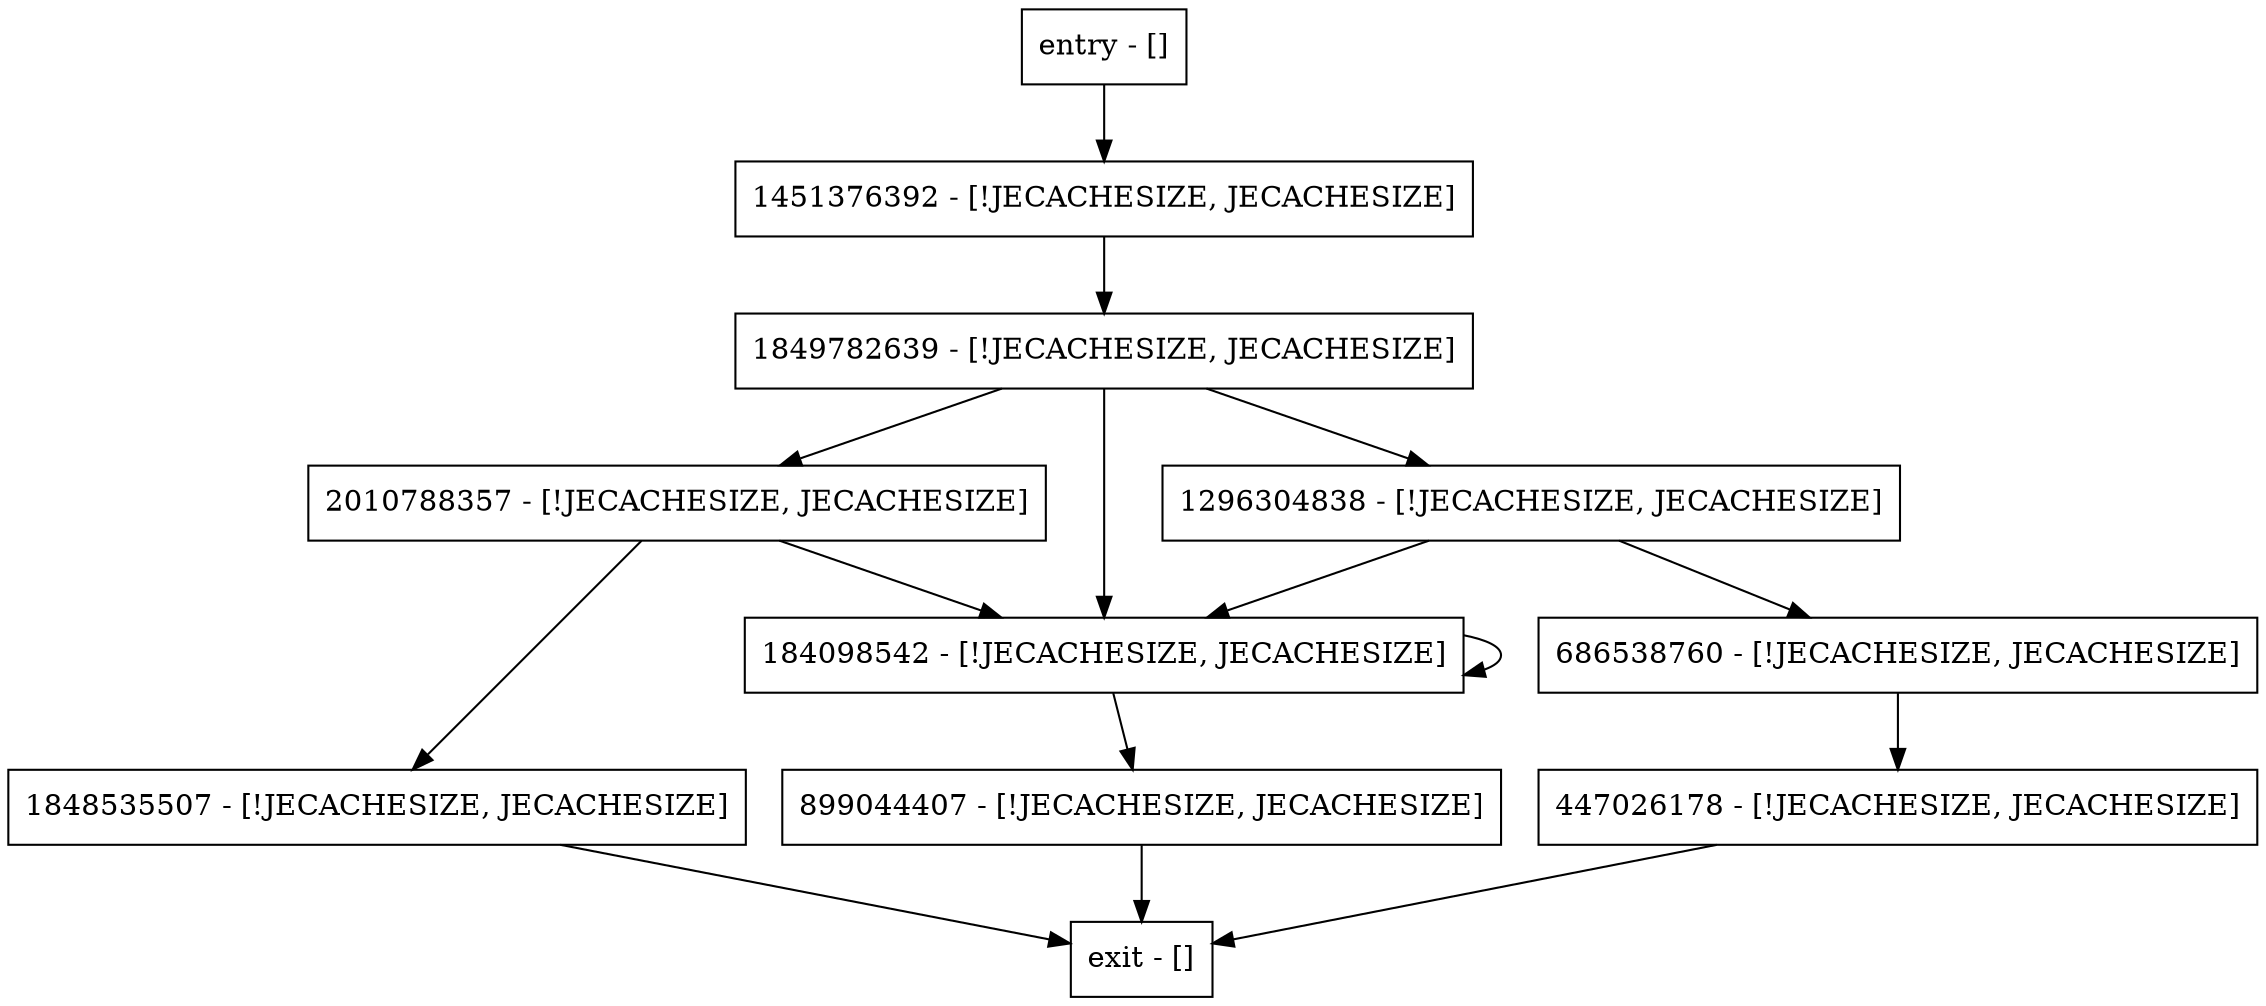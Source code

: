 digraph moveBack {
node [shape=record];
686538760 [label="686538760 - [!JECACHESIZE, JECACHESIZE]"];
2010788357 [label="2010788357 - [!JECACHESIZE, JECACHESIZE]"];
entry [label="entry - []"];
exit [label="exit - []"];
184098542 [label="184098542 - [!JECACHESIZE, JECACHESIZE]"];
1451376392 [label="1451376392 - [!JECACHESIZE, JECACHESIZE]"];
1296304838 [label="1296304838 - [!JECACHESIZE, JECACHESIZE]"];
1849782639 [label="1849782639 - [!JECACHESIZE, JECACHESIZE]"];
1848535507 [label="1848535507 - [!JECACHESIZE, JECACHESIZE]"];
447026178 [label="447026178 - [!JECACHESIZE, JECACHESIZE]"];
899044407 [label="899044407 - [!JECACHESIZE, JECACHESIZE]"];
entry;
exit;
686538760 -> 447026178;
2010788357 -> 184098542;
2010788357 -> 1848535507;
entry -> 1451376392;
184098542 -> 184098542;
184098542 -> 899044407;
1451376392 -> 1849782639;
1296304838 -> 686538760;
1296304838 -> 184098542;
1849782639 -> 2010788357;
1849782639 -> 184098542;
1849782639 -> 1296304838;
1848535507 -> exit;
447026178 -> exit;
899044407 -> exit;
}
